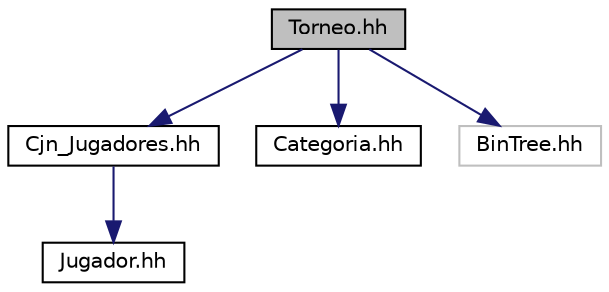 digraph "Torneo.hh"
{
 // LATEX_PDF_SIZE
  edge [fontname="Helvetica",fontsize="10",labelfontname="Helvetica",labelfontsize="10"];
  node [fontname="Helvetica",fontsize="10",shape=record];
  Node1 [label="Torneo.hh",height=0.2,width=0.4,color="black", fillcolor="grey75", style="filled", fontcolor="black",tooltip="Especificación de la clase Torneo."];
  Node1 -> Node2 [color="midnightblue",fontsize="10",style="solid"];
  Node2 [label="Cjn_Jugadores.hh",height=0.2,width=0.4,color="black", fillcolor="white", style="filled",URL="$Cjn__Jugadores_8hh.html",tooltip="Especificación de la clase Cjn_Jugadores."];
  Node2 -> Node3 [color="midnightblue",fontsize="10",style="solid"];
  Node3 [label="Jugador.hh",height=0.2,width=0.4,color="black", fillcolor="white", style="filled",URL="$Jugador_8hh.html",tooltip="Especificación de la clase Jugador."];
  Node1 -> Node4 [color="midnightblue",fontsize="10",style="solid"];
  Node4 [label="Categoria.hh",height=0.2,width=0.4,color="black", fillcolor="white", style="filled",URL="$Categoria_8hh.html",tooltip="Especificación de la clase Categoria."];
  Node1 -> Node5 [color="midnightblue",fontsize="10",style="solid"];
  Node5 [label="BinTree.hh",height=0.2,width=0.4,color="grey75", fillcolor="white", style="filled",tooltip=" "];
}
